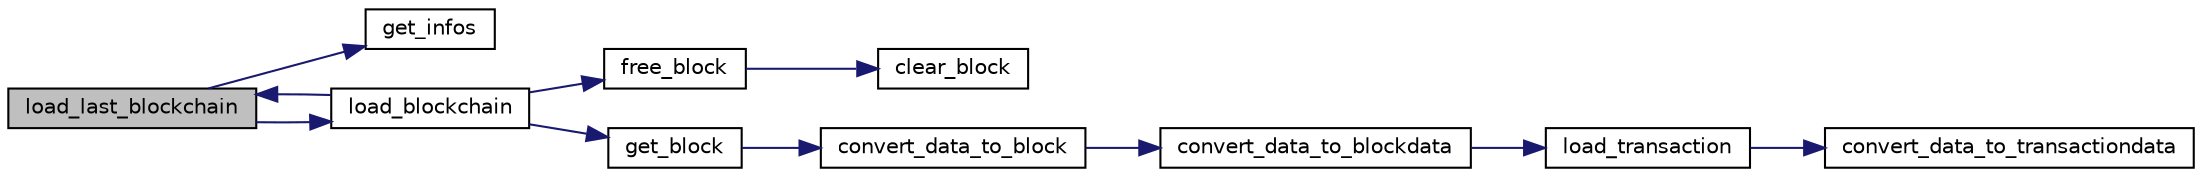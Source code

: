 digraph "load_last_blockchain"
{
 // LATEX_PDF_SIZE
  edge [fontname="Helvetica",fontsize="10",labelfontname="Helvetica",labelfontsize="10"];
  node [fontname="Helvetica",fontsize="10",shape=record];
  rankdir="LR";
  Node1 [label="load_last_blockchain",height=0.2,width=0.4,color="black", fillcolor="grey75", style="filled", fontcolor="black",tooltip="Load the last local blockchain chunk."];
  Node1 -> Node2 [color="midnightblue",fontsize="10",style="solid",fontname="Helvetica"];
  Node2 [label="get_infos",height=0.2,width=0.4,color="black", fillcolor="white", style="filled",URL="$client_8h.html#a480459f3451fa57a66df548ca0b408e3",tooltip=" "];
  Node1 -> Node3 [color="midnightblue",fontsize="10",style="solid",fontname="Helvetica"];
  Node3 [label="load_blockchain",height=0.2,width=0.4,color="black", fillcolor="white", style="filled",URL="$block_8c.html#a7acee00b67ed21663a5b05242acc822d",tooltip="Loads a blockchain object with a padding of 'nb_chunk'."];
  Node3 -> Node4 [color="midnightblue",fontsize="10",style="solid",fontname="Helvetica"];
  Node4 [label="free_block",height=0.2,width=0.4,color="black", fillcolor="white", style="filled",URL="$block_8c.html#a3eb417f7cce88e8ec69d6974cd25e49f",tooltip="Free a block struct."];
  Node4 -> Node5 [color="midnightblue",fontsize="10",style="solid",fontname="Helvetica"];
  Node5 [label="clear_block",height=0.2,width=0.4,color="black", fillcolor="white", style="filled",URL="$block_8c.html#a3beaf10afd57aec50225774ba2a21680",tooltip=" "];
  Node3 -> Node6 [color="midnightblue",fontsize="10",style="solid",fontname="Helvetica"];
  Node6 [label="get_block",height=0.2,width=0.4,color="black", fillcolor="white", style="filled",URL="$block_8c.html#a32140266e4b385f64860944a5edd0153",tooltip="Get a block object."];
  Node6 -> Node7 [color="midnightblue",fontsize="10",style="solid",fontname="Helvetica"];
  Node7 [label="convert_data_to_block",height=0.2,width=0.4,color="black", fillcolor="white", style="filled",URL="$block_8c.html#ada1355f8610cc450d7c8f662dc6a7aef",tooltip=" "];
  Node7 -> Node8 [color="midnightblue",fontsize="10",style="solid",fontname="Helvetica"];
  Node8 [label="convert_data_to_blockdata",height=0.2,width=0.4,color="black", fillcolor="white", style="filled",URL="$block_8c.html#afcda50ce8deb3b381aeb5b88689f919f",tooltip=" "];
  Node8 -> Node9 [color="midnightblue",fontsize="10",style="solid",fontname="Helvetica"];
  Node9 [label="load_transaction",height=0.2,width=0.4,color="black", fillcolor="white", style="filled",URL="$transaction_8h.html#a4f4e33641ff7466e848182ce420827b6",tooltip=" "];
  Node9 -> Node10 [color="midnightblue",fontsize="10",style="solid",fontname="Helvetica"];
  Node10 [label="convert_data_to_transactiondata",height=0.2,width=0.4,color="black", fillcolor="white", style="filled",URL="$transaction_8c.html#a8649ee7d98b5b34c64efa31e274f2534",tooltip=" "];
  Node3 -> Node1 [color="midnightblue",fontsize="10",style="solid",fontname="Helvetica"];
}
